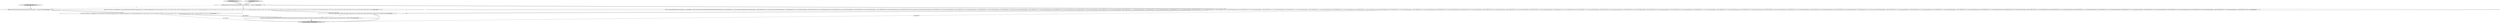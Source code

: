 digraph {
5 [style = filled, label = "final List<List<KeyValueTimestamp<Long,String>>> expectedResult = Arrays.asList(null,null,null,Collections.singletonList(new KeyValueTimestamp<>(ANY_UNIQUE_KEY,\"A-a-a\",4L)),Collections.singletonList(new KeyValueTimestamp<>(ANY_UNIQUE_KEY,\"B-a-a\",5L)),Arrays.asList(new KeyValueTimestamp<>(ANY_UNIQUE_KEY,\"A-b-a\",6L),new KeyValueTimestamp<>(ANY_UNIQUE_KEY,\"B-b-a\",6L),new KeyValueTimestamp<>(ANY_UNIQUE_KEY,\"A-a-b\",6L),new KeyValueTimestamp<>(ANY_UNIQUE_KEY,\"B-a-b\",6L),new KeyValueTimestamp<>(ANY_UNIQUE_KEY,\"A-b-b\",6L),new KeyValueTimestamp<>(ANY_UNIQUE_KEY,\"B-b-b\",6L)),null,null,Arrays.asList(new KeyValueTimestamp<>(ANY_UNIQUE_KEY,\"C-a-a\",9L),new KeyValueTimestamp<>(ANY_UNIQUE_KEY,\"C-a-b\",9L),new KeyValueTimestamp<>(ANY_UNIQUE_KEY,\"C-b-a\",9L),new KeyValueTimestamp<>(ANY_UNIQUE_KEY,\"C-b-b\",9L)),Arrays.asList(new KeyValueTimestamp<>(ANY_UNIQUE_KEY,\"A-c-a\",10L),new KeyValueTimestamp<>(ANY_UNIQUE_KEY,\"A-c-b\",10L),new KeyValueTimestamp<>(ANY_UNIQUE_KEY,\"B-c-a\",10L),new KeyValueTimestamp<>(ANY_UNIQUE_KEY,\"B-c-b\",10L),new KeyValueTimestamp<>(ANY_UNIQUE_KEY,\"C-c-a\",10L),new KeyValueTimestamp<>(ANY_UNIQUE_KEY,\"C-c-b\",10L),new KeyValueTimestamp<>(ANY_UNIQUE_KEY,\"A-a-c\",10L),new KeyValueTimestamp<>(ANY_UNIQUE_KEY,\"B-a-c\",10L),new KeyValueTimestamp<>(ANY_UNIQUE_KEY,\"A-b-c\",10L),new KeyValueTimestamp<>(ANY_UNIQUE_KEY,\"B-b-c\",10L),new KeyValueTimestamp<>(ANY_UNIQUE_KEY,\"C-a-c\",10L),new KeyValueTimestamp<>(ANY_UNIQUE_KEY,\"C-b-c\",10L),new KeyValueTimestamp<>(ANY_UNIQUE_KEY,\"A-c-c\",10L),new KeyValueTimestamp<>(ANY_UNIQUE_KEY,\"B-c-c\",10L),new KeyValueTimestamp<>(ANY_UNIQUE_KEY,\"C-c-c\",10L)),null,null,null,Arrays.asList(new KeyValueTimestamp<>(ANY_UNIQUE_KEY,\"A-d-a\",14L),new KeyValueTimestamp<>(ANY_UNIQUE_KEY,\"A-d-b\",14L),new KeyValueTimestamp<>(ANY_UNIQUE_KEY,\"A-d-c\",14L),new KeyValueTimestamp<>(ANY_UNIQUE_KEY,\"B-d-a\",14L),new KeyValueTimestamp<>(ANY_UNIQUE_KEY,\"B-d-b\",14L),new KeyValueTimestamp<>(ANY_UNIQUE_KEY,\"B-d-c\",14L),new KeyValueTimestamp<>(ANY_UNIQUE_KEY,\"C-d-a\",14L),new KeyValueTimestamp<>(ANY_UNIQUE_KEY,\"C-d-b\",14L),new KeyValueTimestamp<>(ANY_UNIQUE_KEY,\"C-d-c\",14L),new KeyValueTimestamp<>(ANY_UNIQUE_KEY,\"A-a-d\",14L),new KeyValueTimestamp<>(ANY_UNIQUE_KEY,\"B-a-d\",14L),new KeyValueTimestamp<>(ANY_UNIQUE_KEY,\"A-b-d\",14L),new KeyValueTimestamp<>(ANY_UNIQUE_KEY,\"B-b-d\",14L),new KeyValueTimestamp<>(ANY_UNIQUE_KEY,\"C-a-d\",14L),new KeyValueTimestamp<>(ANY_UNIQUE_KEY,\"C-b-d\",14L),new KeyValueTimestamp<>(ANY_UNIQUE_KEY,\"A-c-d\",14L),new KeyValueTimestamp<>(ANY_UNIQUE_KEY,\"B-c-d\",14L),new KeyValueTimestamp<>(ANY_UNIQUE_KEY,\"C-c-d\",14L),new KeyValueTimestamp<>(ANY_UNIQUE_KEY,\"A-d-d\",14L),new KeyValueTimestamp<>(ANY_UNIQUE_KEY,\"B-d-d\",14L),new KeyValueTimestamp<>(ANY_UNIQUE_KEY,\"C-d-d\",14L)),Arrays.asList(new KeyValueTimestamp<>(ANY_UNIQUE_KEY,\"D-a-a\",15L),new KeyValueTimestamp<>(ANY_UNIQUE_KEY,\"D-a-b\",15L),new KeyValueTimestamp<>(ANY_UNIQUE_KEY,\"D-a-c\",15L),new KeyValueTimestamp<>(ANY_UNIQUE_KEY,\"D-a-d\",15L),new KeyValueTimestamp<>(ANY_UNIQUE_KEY,\"D-b-a\",15L),new KeyValueTimestamp<>(ANY_UNIQUE_KEY,\"D-b-b\",15L),new KeyValueTimestamp<>(ANY_UNIQUE_KEY,\"D-b-c\",15L),new KeyValueTimestamp<>(ANY_UNIQUE_KEY,\"D-b-d\",15L),new KeyValueTimestamp<>(ANY_UNIQUE_KEY,\"D-c-a\",15L),new KeyValueTimestamp<>(ANY_UNIQUE_KEY,\"D-c-b\",15L),new KeyValueTimestamp<>(ANY_UNIQUE_KEY,\"D-c-c\",15L),new KeyValueTimestamp<>(ANY_UNIQUE_KEY,\"D-c-d\",15L),new KeyValueTimestamp<>(ANY_UNIQUE_KEY,\"D-d-a\",15L),new KeyValueTimestamp<>(ANY_UNIQUE_KEY,\"D-d-b\",15L),new KeyValueTimestamp<>(ANY_UNIQUE_KEY,\"D-d-c\",15L),new KeyValueTimestamp<>(ANY_UNIQUE_KEY,\"D-d-d\",15L)))@@@4@@@['0', '1', '0']", fillcolor = white, shape = ellipse image = "AAA0AAABBB2BBB"];
9 [style = filled, label = "final List<List<String>> expectedResult = Arrays.asList(null,null,Collections.singletonList(\"A-null\"),Collections.singletonList(\"A-a\"),Collections.singletonList(\"B-a\"),Arrays.asList(\"A-b\",\"B-b\"),null,null,Arrays.asList(\"C-a\",\"C-b\"),Arrays.asList(\"A-c\",\"B-c\",\"C-c\"),null,null,null,Arrays.asList(\"A-d\",\"B-d\",\"C-d\"),Arrays.asList(\"D-a\",\"D-b\",\"D-c\",\"D-d\"))@@@4@@@['0', '0', '1']", fillcolor = white, shape = ellipse image = "AAA0AAABBB3BBB"];
1 [style = filled, label = "final List<List<String>> expectedResult = Arrays.asList(null,null,null,Collections.singletonList(\"A-a-a\"),Collections.singletonList(\"B-a-a\"),Arrays.asList(\"A-b-a\",\"B-b-a\",\"A-a-b\",\"B-a-b\",\"A-b-b\",\"B-b-b\"),null,null,Arrays.asList(\"C-a-a\",\"C-a-b\",\"C-b-a\",\"C-b-b\"),Arrays.asList(\"A-c-a\",\"A-c-b\",\"B-c-a\",\"B-c-b\",\"C-c-a\",\"C-c-b\",\"A-a-c\",\"B-a-c\",\"A-b-c\",\"B-b-c\",\"C-a-c\",\"C-b-c\",\"A-c-c\",\"B-c-c\",\"C-c-c\"),null,null,null,Arrays.asList(\"A-d-a\",\"A-d-b\",\"A-d-c\",\"B-d-a\",\"B-d-b\",\"B-d-c\",\"C-d-a\",\"C-d-b\",\"C-d-c\",\"A-a-d\",\"B-a-d\",\"A-b-d\",\"B-b-d\",\"C-a-d\",\"C-b-d\",\"A-c-d\",\"B-c-d\",\"C-c-d\",\"A-d-d\",\"B-d-d\",\"C-d-d\"),Arrays.asList(\"D-a-a\",\"D-a-b\",\"D-a-c\",\"D-a-d\",\"D-b-a\",\"D-b-b\",\"D-b-c\",\"D-b-d\",\"D-c-a\",\"D-c-b\",\"D-c-c\",\"D-c-d\",\"D-d-a\",\"D-d-b\",\"D-d-c\",\"D-d-d\"))@@@4@@@['1', '0', '0']", fillcolor = white, shape = ellipse image = "AAA0AAABBB1BBB"];
7 [style = filled, label = "leftStream.map(MockMapper.noOpKeyValueMapper()).leftJoin(rightStream.flatMap(MockMapper.noOpFlatKeyValueMapper()).selectKey(MockMapper.selectKeyKeyValueMapper()),valueJoiner,JoinWindows.of(ofSeconds(10))).to(OUTPUT_TOPIC)@@@5@@@['0', '0', '1']", fillcolor = white, shape = ellipse image = "AAA0AAABBB3BBB"];
6 [style = filled, label = "testMultiInner['0', '1', '0']", fillcolor = lightgray, shape = diamond image = "AAA0AAABBB2BBB"];
2 [style = filled, label = "runTest(expectedResult)@@@6@@@['1', '1', '1']", fillcolor = lightgray, shape = ellipse image = "AAA0AAABBB1BBB"];
3 [style = filled, label = "leftStream.join(rightStream,valueJoiner,JoinWindows.of(ofSeconds(10))).join(rightStream,valueJoiner,JoinWindows.of(ofSeconds(10))).to(OUTPUT_TOPIC)@@@5@@@['1', '1', '0']", fillcolor = white, shape = ellipse image = "AAA0AAABBB1BBB"];
4 [style = filled, label = "testMultiInner['1', '0', '0']", fillcolor = lightgray, shape = diamond image = "AAA0AAABBB1BBB"];
8 [style = filled, label = "STREAMS_CONFIG.put(StreamsConfig.APPLICATION_ID_CONFIG,appID + \"-left-repartitioned\")@@@3@@@['0', '0', '1']", fillcolor = white, shape = ellipse image = "AAA0AAABBB3BBB"];
0 [style = filled, label = "STREAMS_CONFIG.put(StreamsConfig.APPLICATION_ID_CONFIG,appID + \"-multi-inner\")@@@3@@@['1', '1', '0']", fillcolor = white, shape = ellipse image = "AAA0AAABBB1BBB"];
10 [style = filled, label = "testLeftRepartitioned['0', '0', '1']", fillcolor = lightgray, shape = diamond image = "AAA0AAABBB3BBB"];
0->1 [style = bold, label=""];
6->0 [style = bold, label=""];
9->2 [style = solid, label="expectedResult"];
10->8 [style = bold, label=""];
1->3 [style = bold, label=""];
5->3 [style = bold, label=""];
0->5 [style = bold, label=""];
8->9 [style = bold, label=""];
1->2 [style = solid, label="expectedResult"];
7->2 [style = bold, label=""];
0->8 [style = dashed, label="0"];
3->2 [style = bold, label=""];
4->0 [style = bold, label=""];
3->7 [style = dashed, label="0"];
5->2 [style = solid, label="expectedResult"];
9->7 [style = bold, label=""];
}
